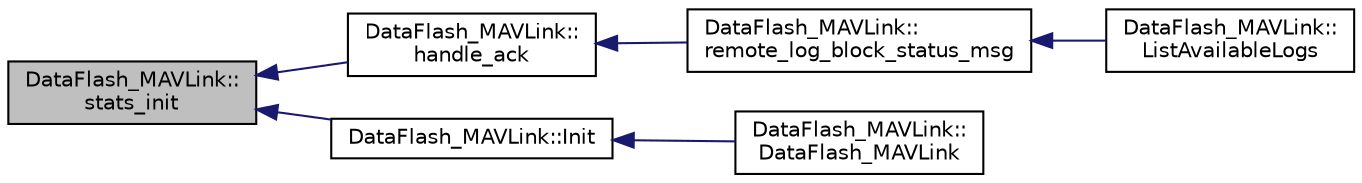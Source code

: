 digraph "DataFlash_MAVLink::stats_init"
{
 // INTERACTIVE_SVG=YES
  edge [fontname="Helvetica",fontsize="10",labelfontname="Helvetica",labelfontsize="10"];
  node [fontname="Helvetica",fontsize="10",shape=record];
  rankdir="LR";
  Node1 [label="DataFlash_MAVLink::\lstats_init",height=0.2,width=0.4,color="black", fillcolor="grey75", style="filled", fontcolor="black"];
  Node1 -> Node2 [dir="back",color="midnightblue",fontsize="10",style="solid",fontname="Helvetica"];
  Node2 [label="DataFlash_MAVLink::\lhandle_ack",height=0.2,width=0.4,color="black", fillcolor="white", style="filled",URL="$classDataFlash__MAVLink.html#ad85131f72fab0573d64700073517387f"];
  Node2 -> Node3 [dir="back",color="midnightblue",fontsize="10",style="solid",fontname="Helvetica"];
  Node3 [label="DataFlash_MAVLink::\lremote_log_block_status_msg",height=0.2,width=0.4,color="black", fillcolor="white", style="filled",URL="$classDataFlash__MAVLink.html#a45f08a678d9915f37d98b8c356c0ccba"];
  Node3 -> Node4 [dir="back",color="midnightblue",fontsize="10",style="solid",fontname="Helvetica"];
  Node4 [label="DataFlash_MAVLink::\lListAvailableLogs",height=0.2,width=0.4,color="black", fillcolor="white", style="filled",URL="$classDataFlash__MAVLink.html#a7ce5650e9a386a430ca3ba71c7f733f2"];
  Node1 -> Node5 [dir="back",color="midnightblue",fontsize="10",style="solid",fontname="Helvetica"];
  Node5 [label="DataFlash_MAVLink::Init",height=0.2,width=0.4,color="black", fillcolor="white", style="filled",URL="$classDataFlash__MAVLink.html#af592d8475ad88af8fb4246a4fdfcdb60"];
  Node5 -> Node6 [dir="back",color="midnightblue",fontsize="10",style="solid",fontname="Helvetica"];
  Node6 [label="DataFlash_MAVLink::\lDataFlash_MAVLink",height=0.2,width=0.4,color="black", fillcolor="white", style="filled",URL="$classDataFlash__MAVLink.html#a48cca0935063bb4c4ab826e2e0f7ac14"];
}
